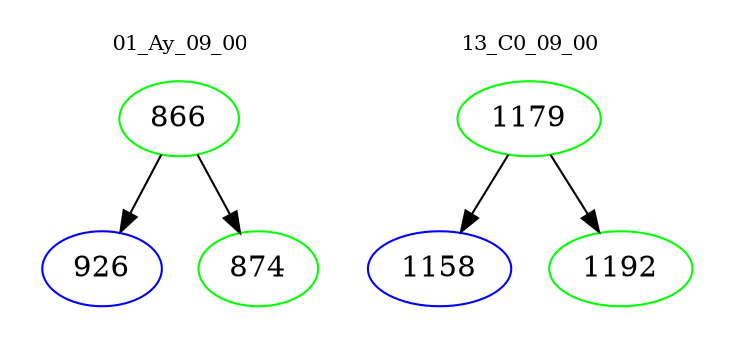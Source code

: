 digraph{
subgraph cluster_0 {
color = white
label = "01_Ay_09_00";
fontsize=10;
T0_866 [label="866", color="green"]
T0_866 -> T0_926 [color="black"]
T0_926 [label="926", color="blue"]
T0_866 -> T0_874 [color="black"]
T0_874 [label="874", color="green"]
}
subgraph cluster_1 {
color = white
label = "13_C0_09_00";
fontsize=10;
T1_1179 [label="1179", color="green"]
T1_1179 -> T1_1158 [color="black"]
T1_1158 [label="1158", color="blue"]
T1_1179 -> T1_1192 [color="black"]
T1_1192 [label="1192", color="green"]
}
}

